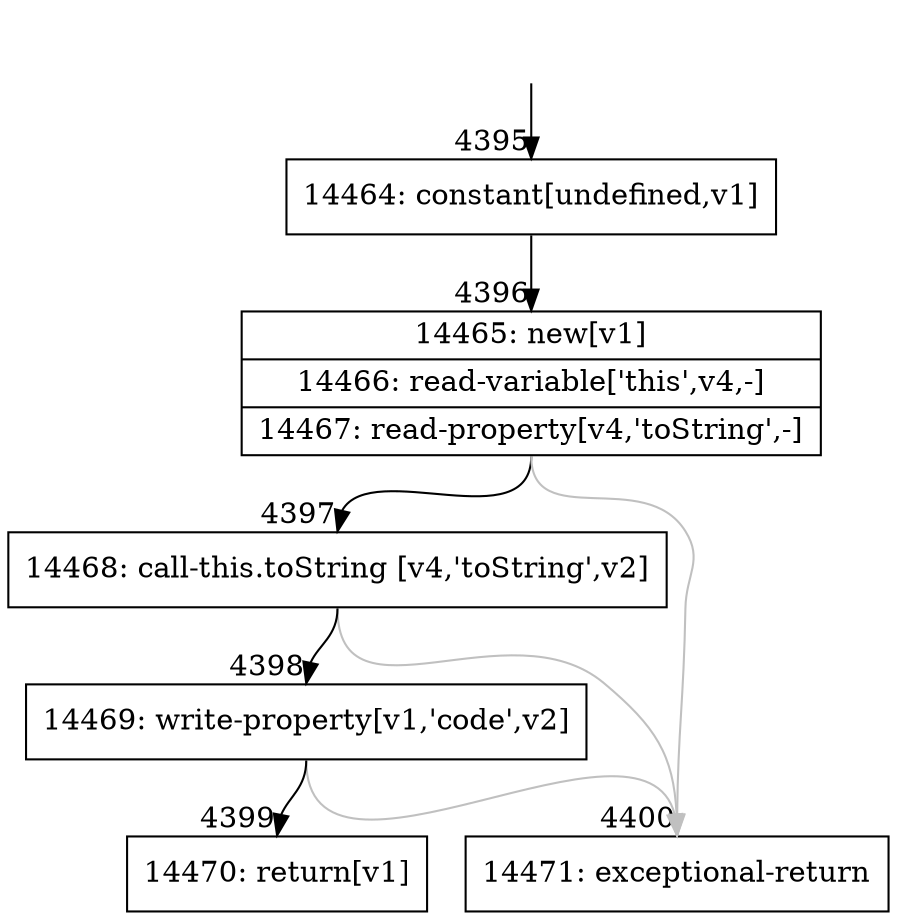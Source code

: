 digraph {
rankdir="TD"
BB_entry187[shape=none,label=""];
BB_entry187 -> BB4395 [tailport=s, headport=n, headlabel="    4395"]
BB4395 [shape=record label="{14464: constant[undefined,v1]}" ] 
BB4395 -> BB4396 [tailport=s, headport=n, headlabel="      4396"]
BB4396 [shape=record label="{14465: new[v1]|14466: read-variable['this',v4,-]|14467: read-property[v4,'toString',-]}" ] 
BB4396 -> BB4397 [tailport=s, headport=n, headlabel="      4397"]
BB4396 -> BB4400 [tailport=s, headport=n, color=gray, headlabel="      4400"]
BB4397 [shape=record label="{14468: call-this.toString [v4,'toString',v2]}" ] 
BB4397 -> BB4398 [tailport=s, headport=n, headlabel="      4398"]
BB4397 -> BB4400 [tailport=s, headport=n, color=gray]
BB4398 [shape=record label="{14469: write-property[v1,'code',v2]}" ] 
BB4398 -> BB4399 [tailport=s, headport=n, headlabel="      4399"]
BB4398 -> BB4400 [tailport=s, headport=n, color=gray]
BB4399 [shape=record label="{14470: return[v1]}" ] 
BB4400 [shape=record label="{14471: exceptional-return}" ] 
//#$~ 2482
}
